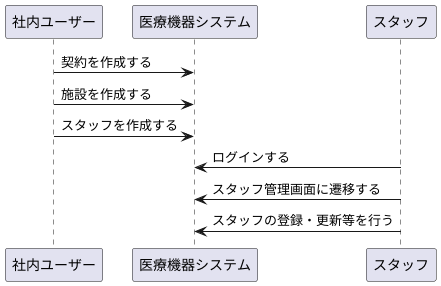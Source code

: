 @startuml

社内ユーザー -> 医療機器システム : 契約を作成する
社内ユーザー -> 医療機器システム : 施設を作成する
社内ユーザー -> 医療機器システム : スタッフを作成する
スタッフ -> 医療機器システム : ログインする
スタッフ -> 医療機器システム : スタッフ管理画面に遷移する
スタッフ -> 医療機器システム : スタッフの登録・更新等を行う

@enduml